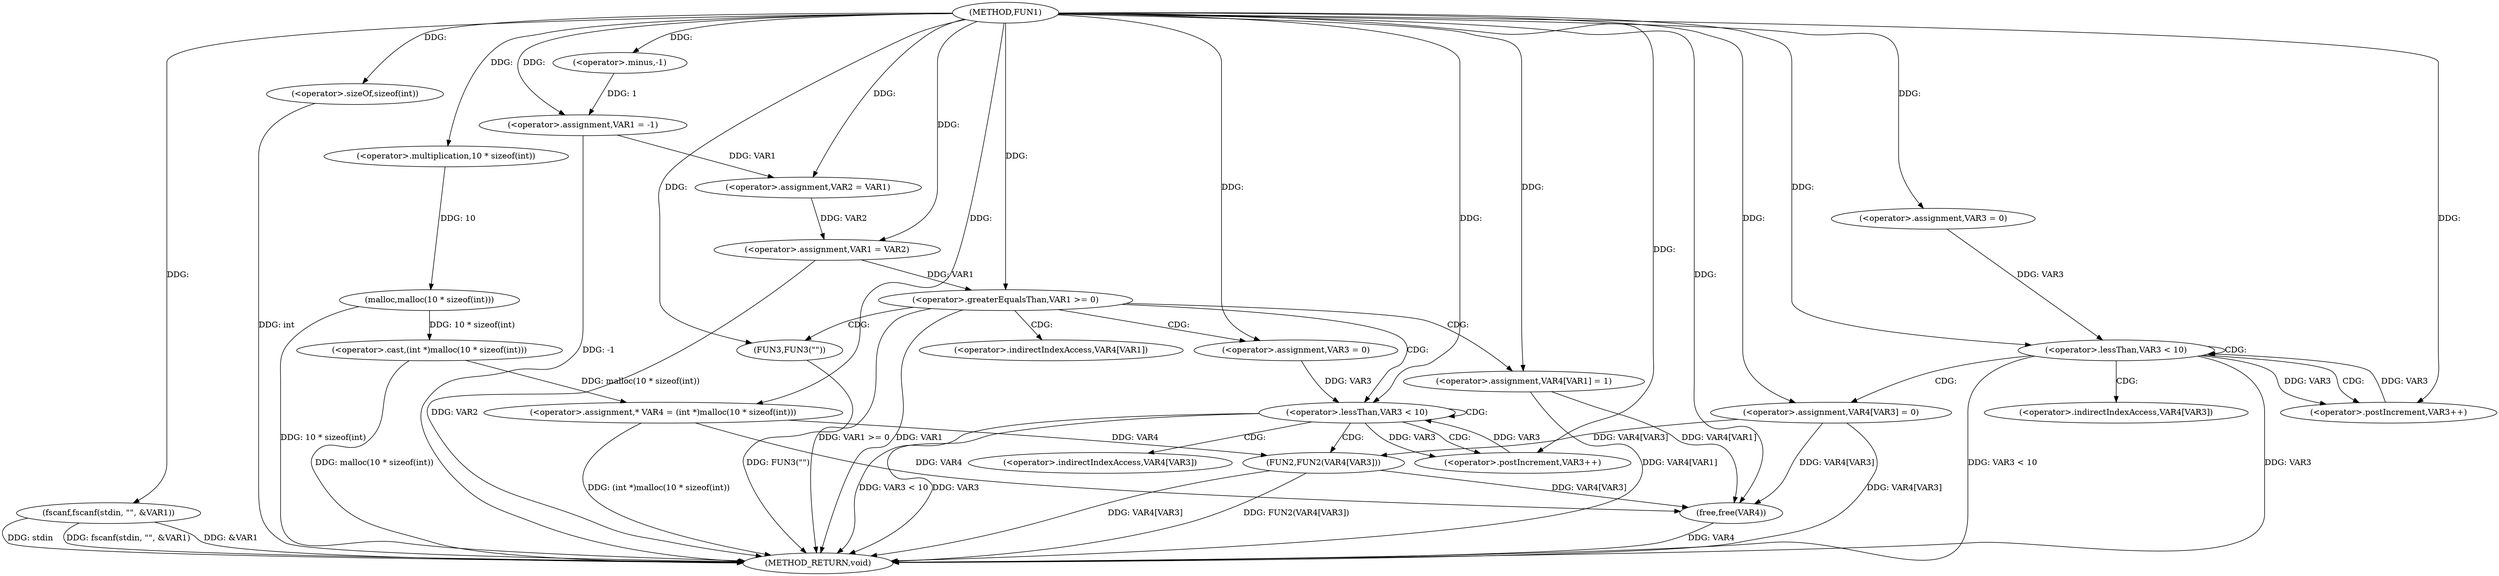 digraph FUN1 {  
"1000100" [label = "(METHOD,FUN1)" ]
"1000178" [label = "(METHOD_RETURN,void)" ]
"1000103" [label = "(<operator>.assignment,VAR1 = -1)" ]
"1000105" [label = "(<operator>.minus,-1)" ]
"1000107" [label = "(fscanf,fscanf(stdin, \"\", &VAR1))" ]
"1000114" [label = "(<operator>.assignment,VAR2 = VAR1)" ]
"1000118" [label = "(<operator>.assignment,VAR1 = VAR2)" ]
"1000124" [label = "(<operator>.assignment,* VAR4 = (int *)malloc(10 * sizeof(int)))" ]
"1000126" [label = "(<operator>.cast,(int *)malloc(10 * sizeof(int)))" ]
"1000128" [label = "(malloc,malloc(10 * sizeof(int)))" ]
"1000129" [label = "(<operator>.multiplication,10 * sizeof(int))" ]
"1000131" [label = "(<operator>.sizeOf,sizeof(int))" ]
"1000134" [label = "(<operator>.assignment,VAR3 = 0)" ]
"1000137" [label = "(<operator>.lessThan,VAR3 < 10)" ]
"1000140" [label = "(<operator>.postIncrement,VAR3++)" ]
"1000143" [label = "(<operator>.assignment,VAR4[VAR3] = 0)" ]
"1000149" [label = "(<operator>.greaterEqualsThan,VAR1 >= 0)" ]
"1000153" [label = "(<operator>.assignment,VAR4[VAR1] = 1)" ]
"1000159" [label = "(<operator>.assignment,VAR3 = 0)" ]
"1000162" [label = "(<operator>.lessThan,VAR3 < 10)" ]
"1000165" [label = "(<operator>.postIncrement,VAR3++)" ]
"1000168" [label = "(FUN2,FUN2(VAR4[VAR3]))" ]
"1000174" [label = "(FUN3,FUN3(\"\"))" ]
"1000176" [label = "(free,free(VAR4))" ]
"1000144" [label = "(<operator>.indirectIndexAccess,VAR4[VAR3])" ]
"1000154" [label = "(<operator>.indirectIndexAccess,VAR4[VAR1])" ]
"1000169" [label = "(<operator>.indirectIndexAccess,VAR4[VAR3])" ]
  "1000107" -> "1000178"  [ label = "DDG: stdin"] 
  "1000107" -> "1000178"  [ label = "DDG: fscanf(stdin, \"\", &VAR1)"] 
  "1000168" -> "1000178"  [ label = "DDG: VAR4[VAR3]"] 
  "1000103" -> "1000178"  [ label = "DDG: -1"] 
  "1000131" -> "1000178"  [ label = "DDG: int"] 
  "1000153" -> "1000178"  [ label = "DDG: VAR4[VAR1]"] 
  "1000168" -> "1000178"  [ label = "DDG: FUN2(VAR4[VAR3])"] 
  "1000124" -> "1000178"  [ label = "DDG: (int *)malloc(10 * sizeof(int))"] 
  "1000128" -> "1000178"  [ label = "DDG: 10 * sizeof(int)"] 
  "1000143" -> "1000178"  [ label = "DDG: VAR4[VAR3]"] 
  "1000149" -> "1000178"  [ label = "DDG: VAR1 >= 0"] 
  "1000107" -> "1000178"  [ label = "DDG: &VAR1"] 
  "1000118" -> "1000178"  [ label = "DDG: VAR2"] 
  "1000176" -> "1000178"  [ label = "DDG: VAR4"] 
  "1000149" -> "1000178"  [ label = "DDG: VAR1"] 
  "1000126" -> "1000178"  [ label = "DDG: malloc(10 * sizeof(int))"] 
  "1000137" -> "1000178"  [ label = "DDG: VAR3"] 
  "1000162" -> "1000178"  [ label = "DDG: VAR3"] 
  "1000162" -> "1000178"  [ label = "DDG: VAR3 < 10"] 
  "1000174" -> "1000178"  [ label = "DDG: FUN3(\"\")"] 
  "1000137" -> "1000178"  [ label = "DDG: VAR3 < 10"] 
  "1000105" -> "1000103"  [ label = "DDG: 1"] 
  "1000100" -> "1000103"  [ label = "DDG: "] 
  "1000100" -> "1000105"  [ label = "DDG: "] 
  "1000100" -> "1000107"  [ label = "DDG: "] 
  "1000103" -> "1000114"  [ label = "DDG: VAR1"] 
  "1000100" -> "1000114"  [ label = "DDG: "] 
  "1000114" -> "1000118"  [ label = "DDG: VAR2"] 
  "1000100" -> "1000118"  [ label = "DDG: "] 
  "1000126" -> "1000124"  [ label = "DDG: malloc(10 * sizeof(int))"] 
  "1000100" -> "1000124"  [ label = "DDG: "] 
  "1000128" -> "1000126"  [ label = "DDG: 10 * sizeof(int)"] 
  "1000129" -> "1000128"  [ label = "DDG: 10"] 
  "1000100" -> "1000129"  [ label = "DDG: "] 
  "1000100" -> "1000131"  [ label = "DDG: "] 
  "1000100" -> "1000134"  [ label = "DDG: "] 
  "1000140" -> "1000137"  [ label = "DDG: VAR3"] 
  "1000134" -> "1000137"  [ label = "DDG: VAR3"] 
  "1000100" -> "1000137"  [ label = "DDG: "] 
  "1000137" -> "1000140"  [ label = "DDG: VAR3"] 
  "1000100" -> "1000140"  [ label = "DDG: "] 
  "1000100" -> "1000143"  [ label = "DDG: "] 
  "1000118" -> "1000149"  [ label = "DDG: VAR1"] 
  "1000100" -> "1000149"  [ label = "DDG: "] 
  "1000100" -> "1000153"  [ label = "DDG: "] 
  "1000100" -> "1000159"  [ label = "DDG: "] 
  "1000159" -> "1000162"  [ label = "DDG: VAR3"] 
  "1000165" -> "1000162"  [ label = "DDG: VAR3"] 
  "1000100" -> "1000162"  [ label = "DDG: "] 
  "1000162" -> "1000165"  [ label = "DDG: VAR3"] 
  "1000100" -> "1000165"  [ label = "DDG: "] 
  "1000124" -> "1000168"  [ label = "DDG: VAR4"] 
  "1000143" -> "1000168"  [ label = "DDG: VAR4[VAR3]"] 
  "1000100" -> "1000174"  [ label = "DDG: "] 
  "1000124" -> "1000176"  [ label = "DDG: VAR4"] 
  "1000168" -> "1000176"  [ label = "DDG: VAR4[VAR3]"] 
  "1000143" -> "1000176"  [ label = "DDG: VAR4[VAR3]"] 
  "1000153" -> "1000176"  [ label = "DDG: VAR4[VAR1]"] 
  "1000100" -> "1000176"  [ label = "DDG: "] 
  "1000137" -> "1000143"  [ label = "CDG: "] 
  "1000137" -> "1000137"  [ label = "CDG: "] 
  "1000137" -> "1000144"  [ label = "CDG: "] 
  "1000137" -> "1000140"  [ label = "CDG: "] 
  "1000149" -> "1000153"  [ label = "CDG: "] 
  "1000149" -> "1000159"  [ label = "CDG: "] 
  "1000149" -> "1000174"  [ label = "CDG: "] 
  "1000149" -> "1000154"  [ label = "CDG: "] 
  "1000149" -> "1000162"  [ label = "CDG: "] 
  "1000162" -> "1000168"  [ label = "CDG: "] 
  "1000162" -> "1000162"  [ label = "CDG: "] 
  "1000162" -> "1000165"  [ label = "CDG: "] 
  "1000162" -> "1000169"  [ label = "CDG: "] 
}
